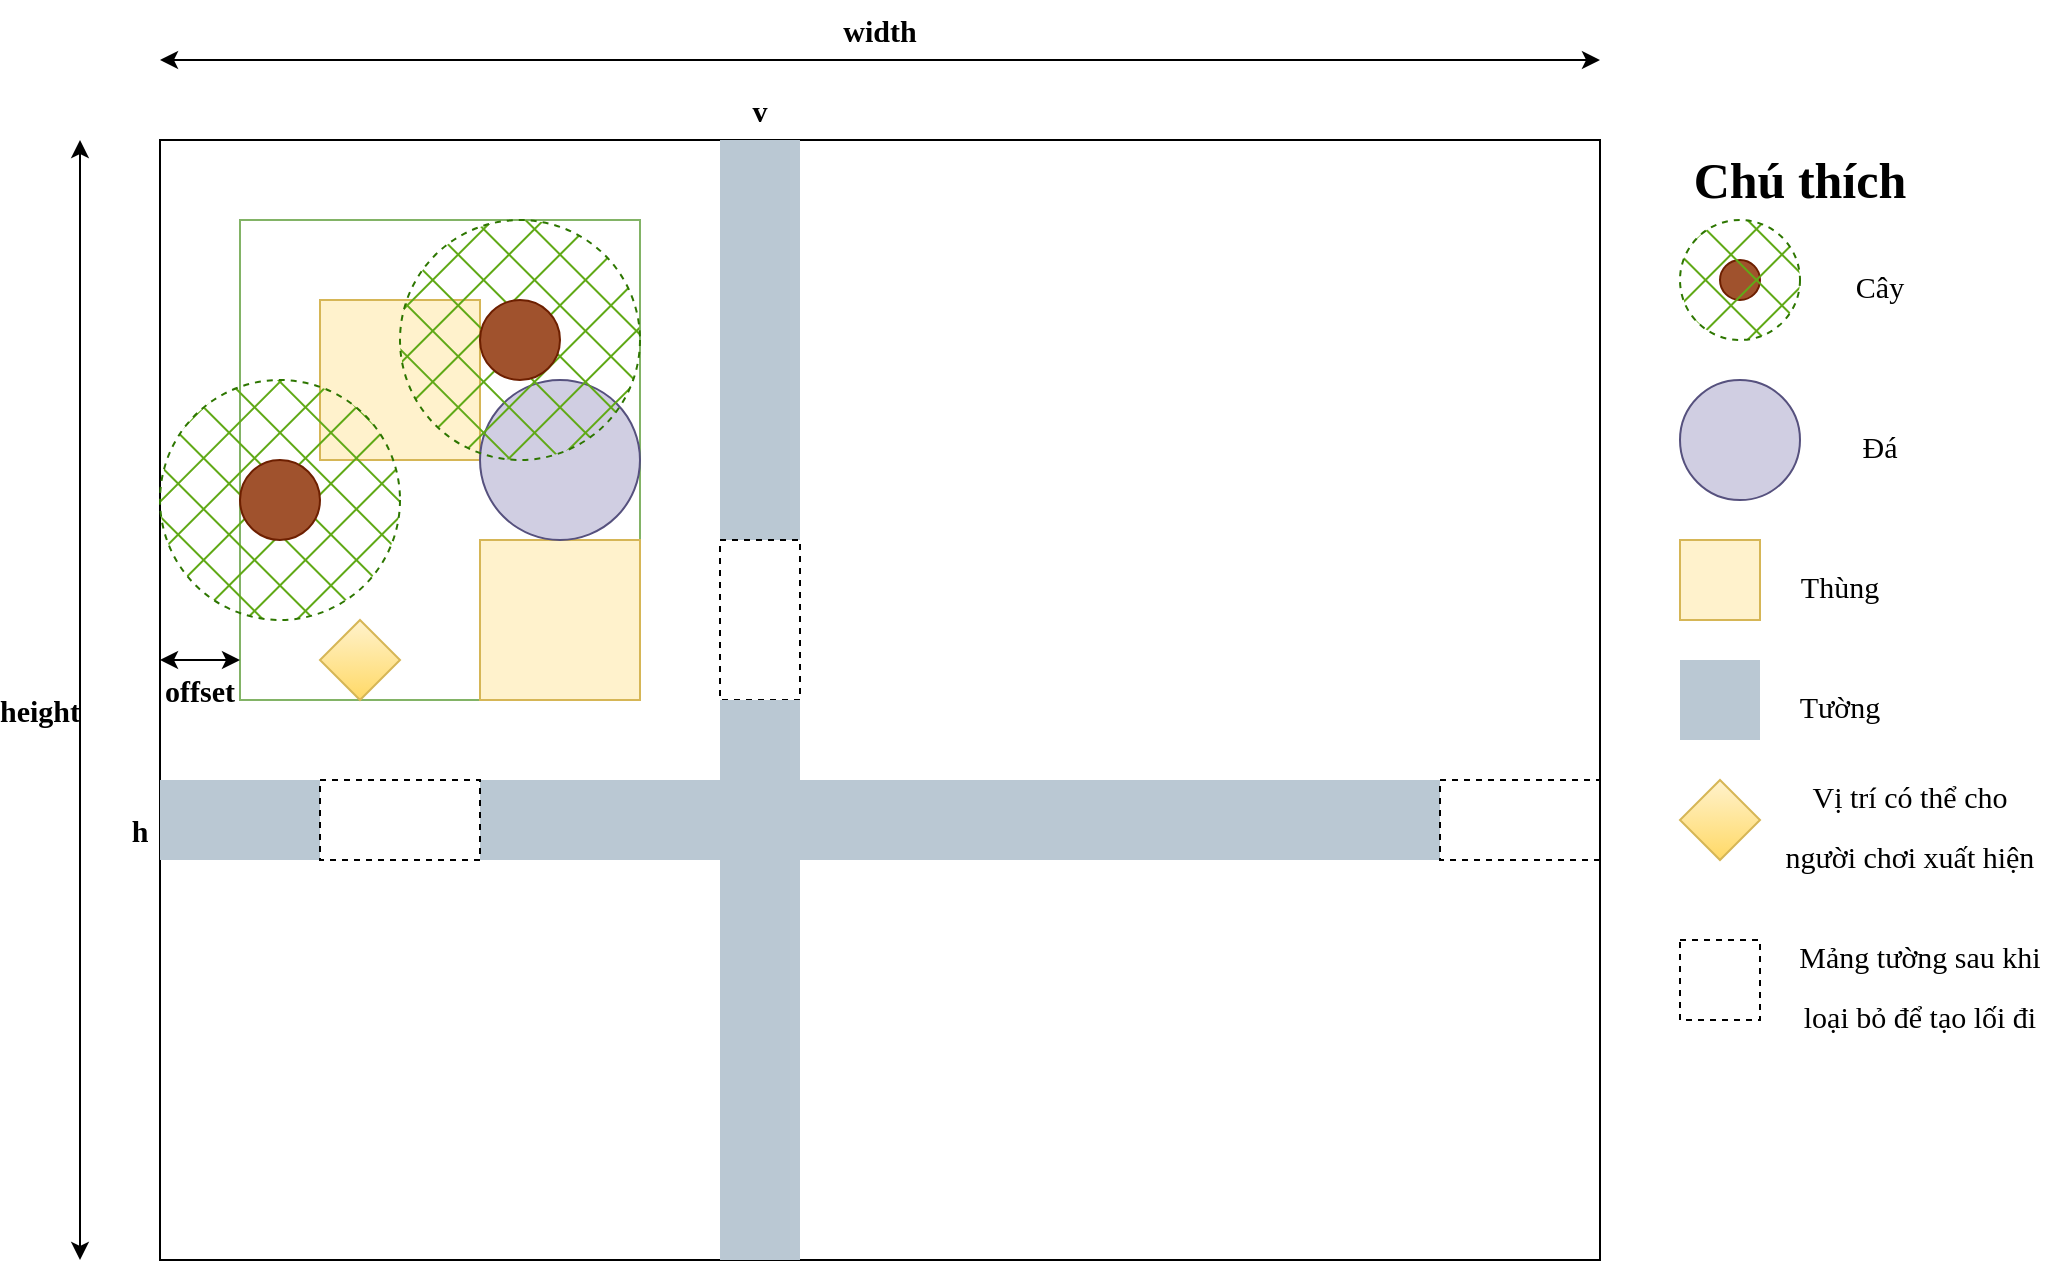 <mxfile version="21.3.5" type="github" pages="3">
  <diagram id="vzllP_Ep41e42BFPDRWu" name="Page-2">
    <mxGraphModel dx="1430" dy="770" grid="0" gridSize="10" guides="1" tooltips="1" connect="1" arrows="1" fold="1" page="0" pageScale="1" pageWidth="850" pageHeight="1100" background="none" math="0" shadow="0">
      <root>
        <mxCell id="0" />
        <mxCell id="1" parent="0" />
        <mxCell id="wyqYDlbluIopw4Qw9N9Z-13" value="" style="rounded=0;whiteSpace=wrap;html=1;fillColor=none;strokeColor=#82b366;" parent="1" vertex="1">
          <mxGeometry x="120" y="120" width="200" height="240" as="geometry" />
        </mxCell>
        <mxCell id="wyqYDlbluIopw4Qw9N9Z-2" value="" style="rounded=0;whiteSpace=wrap;html=1;fillColor=none;" parent="1" vertex="1">
          <mxGeometry x="80" y="80" width="720" height="560" as="geometry" />
        </mxCell>
        <mxCell id="wyqYDlbluIopw4Qw9N9Z-4" value="" style="endArrow=classic;startArrow=classic;html=1;rounded=0;" parent="1" edge="1">
          <mxGeometry width="50" height="50" relative="1" as="geometry">
            <mxPoint x="40" y="640" as="sourcePoint" />
            <mxPoint x="40" y="80" as="targetPoint" />
          </mxGeometry>
        </mxCell>
        <mxCell id="wyqYDlbluIopw4Qw9N9Z-5" value="" style="endArrow=classic;startArrow=classic;html=1;rounded=0;" parent="1" edge="1">
          <mxGeometry width="50" height="50" relative="1" as="geometry">
            <mxPoint x="80" y="40" as="sourcePoint" />
            <mxPoint x="800" y="40" as="targetPoint" />
          </mxGeometry>
        </mxCell>
        <mxCell id="wyqYDlbluIopw4Qw9N9Z-14" value="width" style="text;html=1;strokeColor=none;fillColor=none;align=center;verticalAlign=middle;whiteSpace=wrap;rounded=0;fontStyle=1;fontSize=15;fontFamily=Times New Roman;" parent="1" vertex="1">
          <mxGeometry x="410" y="10" width="60" height="30" as="geometry" />
        </mxCell>
        <mxCell id="wyqYDlbluIopw4Qw9N9Z-15" value="height" style="text;html=1;strokeColor=none;fillColor=none;align=center;verticalAlign=middle;whiteSpace=wrap;rounded=0;fontStyle=1;fontSize=15;fontFamily=Times New Roman;" parent="1" vertex="1">
          <mxGeometry y="350" width="40" height="30" as="geometry" />
        </mxCell>
        <mxCell id="wyqYDlbluIopw4Qw9N9Z-16" value="&lt;span&gt;v&lt;/span&gt;" style="text;html=1;strokeColor=none;fillColor=none;align=center;verticalAlign=middle;whiteSpace=wrap;rounded=0;fontSize=15;fontFamily=Times New Roman;fontStyle=1" parent="1" vertex="1">
          <mxGeometry x="350" y="50" width="60" height="30" as="geometry" />
        </mxCell>
        <mxCell id="wyqYDlbluIopw4Qw9N9Z-17" value="h" style="text;html=1;strokeColor=none;fillColor=none;align=center;verticalAlign=middle;whiteSpace=wrap;rounded=0;fontSize=15;fontStyle=1;fontFamily=Times New Roman;" parent="1" vertex="1">
          <mxGeometry x="60" y="410" width="20" height="30" as="geometry" />
        </mxCell>
        <mxCell id="wyqYDlbluIopw4Qw9N9Z-18" value="" style="rounded=0;whiteSpace=wrap;html=1;fontSize=15;fillColor=#fff2cc;strokeColor=#d6b656;" parent="1" vertex="1">
          <mxGeometry x="240" y="280" width="80" height="80" as="geometry" />
        </mxCell>
        <mxCell id="wyqYDlbluIopw4Qw9N9Z-20" value="" style="rounded=0;whiteSpace=wrap;html=1;fontFamily=Times New Roman;fontSize=20;fillColor=#bac8d3;strokeColor=none;" parent="1" vertex="1">
          <mxGeometry x="360" y="80" width="40" height="200" as="geometry" />
        </mxCell>
        <mxCell id="wyqYDlbluIopw4Qw9N9Z-21" value="" style="rounded=0;whiteSpace=wrap;html=1;fontFamily=Times New Roman;fontSize=20;fillColor=none;dashed=1;" parent="1" vertex="1">
          <mxGeometry x="360" y="280" width="40" height="80" as="geometry" />
        </mxCell>
        <mxCell id="wyqYDlbluIopw4Qw9N9Z-22" value="" style="rounded=0;whiteSpace=wrap;html=1;fontFamily=Times New Roman;fontSize=20;fillColor=#bac8d3;strokeColor=none;" parent="1" vertex="1">
          <mxGeometry x="360" y="360" width="40" height="280" as="geometry" />
        </mxCell>
        <mxCell id="wyqYDlbluIopw4Qw9N9Z-23" value="" style="rounded=0;whiteSpace=wrap;html=1;fontFamily=Times New Roman;fontSize=20;fillColor=#bac8d3;strokeColor=none;" parent="1" vertex="1">
          <mxGeometry x="80" y="400" width="80" height="40" as="geometry" />
        </mxCell>
        <mxCell id="wyqYDlbluIopw4Qw9N9Z-24" value="" style="rounded=0;whiteSpace=wrap;html=1;fontFamily=Times New Roman;fontSize=20;fillColor=#bac8d3;strokeColor=none;" parent="1" vertex="1">
          <mxGeometry x="240" y="400" width="480" height="40" as="geometry" />
        </mxCell>
        <mxCell id="wyqYDlbluIopw4Qw9N9Z-25" value="" style="rounded=0;whiteSpace=wrap;html=1;fontFamily=Times New Roman;fontSize=20;fillColor=none;dashed=1;" parent="1" vertex="1">
          <mxGeometry x="720" y="400" width="80" height="40" as="geometry" />
        </mxCell>
        <mxCell id="wyqYDlbluIopw4Qw9N9Z-26" value="" style="rounded=0;whiteSpace=wrap;html=1;fontFamily=Times New Roman;fontSize=20;fillColor=none;dashed=1;" parent="1" vertex="1">
          <mxGeometry x="160" y="400" width="80" height="40" as="geometry" />
        </mxCell>
        <mxCell id="wyqYDlbluIopw4Qw9N9Z-29" value="" style="rounded=0;whiteSpace=wrap;html=1;fontSize=15;fillColor=#fff2cc;strokeColor=#d6b656;" parent="1" vertex="1">
          <mxGeometry x="160" y="160" width="80" height="80" as="geometry" />
        </mxCell>
        <mxCell id="wyqYDlbluIopw4Qw9N9Z-32" value="" style="ellipse;whiteSpace=wrap;html=1;aspect=fixed;fillStyle=solid;fontFamily=Times New Roman;fontSize=20;fillColor=#d0cee2;strokeColor=#56517e;" parent="1" vertex="1">
          <mxGeometry x="240" y="200" width="80" height="80" as="geometry" />
        </mxCell>
        <mxCell id="wyqYDlbluIopw4Qw9N9Z-31" value="" style="ellipse;whiteSpace=wrap;html=1;aspect=fixed;dashed=1;fontFamily=Times New Roman;fontSize=20;fillColor=#60a917;fontColor=#ffffff;strokeColor=#2D7600;gradientColor=none;fillStyle=cross-hatch;" parent="1" vertex="1">
          <mxGeometry x="200" y="120" width="120" height="120" as="geometry" />
        </mxCell>
        <mxCell id="wyqYDlbluIopw4Qw9N9Z-28" value="" style="ellipse;whiteSpace=wrap;html=1;aspect=fixed;dashed=1;fontFamily=Times New Roman;fontSize=20;fillColor=#60a917;fontColor=#ffffff;strokeColor=#2D7600;fillStyle=cross-hatch;" parent="1" vertex="1">
          <mxGeometry x="80" y="200" width="120" height="120" as="geometry" />
        </mxCell>
        <mxCell id="wyqYDlbluIopw4Qw9N9Z-30" value="" style="ellipse;whiteSpace=wrap;html=1;aspect=fixed;fontFamily=Times New Roman;fontSize=20;fillColor=#a0522d;fontColor=#ffffff;strokeColor=#6D1F00;" parent="1" vertex="1">
          <mxGeometry x="240" y="160" width="40" height="40" as="geometry" />
        </mxCell>
        <mxCell id="wyqYDlbluIopw4Qw9N9Z-33" value="" style="rhombus;whiteSpace=wrap;html=1;fillStyle=solid;fontFamily=Times New Roman;fontSize=20;fillColor=#fff2cc;strokeColor=#d6b656;gradientColor=#ffd966;" parent="1" vertex="1">
          <mxGeometry x="160" y="320" width="40" height="40" as="geometry" />
        </mxCell>
        <mxCell id="wyqYDlbluIopw4Qw9N9Z-35" value="" style="ellipse;whiteSpace=wrap;html=1;aspect=fixed;fontFamily=Times New Roman;fontSize=20;fillColor=#a0522d;fontColor=#ffffff;strokeColor=#6D1F00;" parent="1" vertex="1">
          <mxGeometry x="860" y="140" width="20" height="20" as="geometry" />
        </mxCell>
        <mxCell id="wyqYDlbluIopw4Qw9N9Z-36" value="" style="ellipse;whiteSpace=wrap;html=1;aspect=fixed;dashed=1;fontFamily=Times New Roman;fontSize=20;fillColor=#60a917;fontColor=#ffffff;strokeColor=#2D7600;fillStyle=cross-hatch;" parent="1" vertex="1">
          <mxGeometry x="840" y="120" width="60" height="60" as="geometry" />
        </mxCell>
        <mxCell id="wyqYDlbluIopw4Qw9N9Z-37" value="" style="ellipse;whiteSpace=wrap;html=1;aspect=fixed;fillStyle=solid;fontFamily=Times New Roman;fontSize=20;fillColor=#d0cee2;strokeColor=#56517e;" parent="1" vertex="1">
          <mxGeometry x="840" y="200" width="60" height="60" as="geometry" />
        </mxCell>
        <mxCell id="wyqYDlbluIopw4Qw9N9Z-38" value="Chú thích" style="text;html=1;strokeColor=none;fillColor=none;align=center;verticalAlign=middle;whiteSpace=wrap;rounded=0;fillStyle=solid;fontFamily=Times New Roman;fontSize=25;fontStyle=1" parent="1" vertex="1">
          <mxGeometry x="840" y="80" width="120" height="40" as="geometry" />
        </mxCell>
        <mxCell id="wyqYDlbluIopw4Qw9N9Z-39" value="" style="rounded=0;whiteSpace=wrap;html=1;fontSize=15;fillColor=#fff2cc;strokeColor=#d6b656;" parent="1" vertex="1">
          <mxGeometry x="840" y="280" width="40" height="40" as="geometry" />
        </mxCell>
        <mxCell id="wyqYDlbluIopw4Qw9N9Z-40" value="" style="rhombus;whiteSpace=wrap;html=1;fillStyle=solid;fontFamily=Times New Roman;fontSize=20;fillColor=#fff2cc;strokeColor=#d6b656;gradientColor=#ffd966;" parent="1" vertex="1">
          <mxGeometry x="840" y="400" width="40" height="40" as="geometry" />
        </mxCell>
        <mxCell id="wyqYDlbluIopw4Qw9N9Z-41" value="" style="rounded=0;whiteSpace=wrap;html=1;fontFamily=Times New Roman;fontSize=20;fillColor=#bac8d3;strokeColor=none;" parent="1" vertex="1">
          <mxGeometry x="840" y="340" width="40" height="40" as="geometry" />
        </mxCell>
        <mxCell id="wyqYDlbluIopw4Qw9N9Z-44" value="" style="rounded=0;whiteSpace=wrap;html=1;fontFamily=Times New Roman;fontSize=20;fillColor=none;dashed=1;" parent="1" vertex="1">
          <mxGeometry x="840" y="480" width="40" height="40" as="geometry" />
        </mxCell>
        <mxCell id="wyqYDlbluIopw4Qw9N9Z-45" value="&lt;font style=&quot;font-size: 15px;&quot;&gt;Cây&lt;/font&gt;" style="text;html=1;strokeColor=none;fillColor=none;align=center;verticalAlign=middle;whiteSpace=wrap;rounded=0;fillStyle=solid;fontFamily=Times New Roman;fontSize=25;" parent="1" vertex="1">
          <mxGeometry x="910" y="135" width="60" height="30" as="geometry" />
        </mxCell>
        <mxCell id="wyqYDlbluIopw4Qw9N9Z-46" value="&lt;span style=&quot;font-size: 15px;&quot;&gt;Đá&lt;/span&gt;" style="text;html=1;strokeColor=none;fillColor=none;align=center;verticalAlign=middle;whiteSpace=wrap;rounded=0;fillStyle=solid;fontFamily=Times New Roman;fontSize=25;" parent="1" vertex="1">
          <mxGeometry x="910" y="215" width="60" height="30" as="geometry" />
        </mxCell>
        <mxCell id="wyqYDlbluIopw4Qw9N9Z-47" value="&lt;span style=&quot;font-size: 15px;&quot;&gt;Vị trí có thể cho người chơi xuất hiện&lt;/span&gt;" style="text;html=1;strokeColor=none;fillColor=none;align=center;verticalAlign=middle;whiteSpace=wrap;rounded=0;fillStyle=solid;fontFamily=Times New Roman;fontSize=25;" parent="1" vertex="1">
          <mxGeometry x="890" y="405" width="130" height="30" as="geometry" />
        </mxCell>
        <mxCell id="wyqYDlbluIopw4Qw9N9Z-48" value="&lt;font style=&quot;font-size: 15px;&quot;&gt;Thùng&lt;/font&gt;" style="text;html=1;strokeColor=none;fillColor=none;align=center;verticalAlign=middle;whiteSpace=wrap;rounded=0;fillStyle=solid;fontFamily=Times New Roman;fontSize=25;" parent="1" vertex="1">
          <mxGeometry x="890" y="285" width="60" height="30" as="geometry" />
        </mxCell>
        <mxCell id="wyqYDlbluIopw4Qw9N9Z-49" value="&lt;font style=&quot;font-size: 15px;&quot;&gt;Tường&lt;/font&gt;" style="text;html=1;strokeColor=none;fillColor=none;align=center;verticalAlign=middle;whiteSpace=wrap;rounded=0;fillStyle=solid;fontFamily=Times New Roman;fontSize=25;" parent="1" vertex="1">
          <mxGeometry x="890" y="345" width="60" height="30" as="geometry" />
        </mxCell>
        <mxCell id="wyqYDlbluIopw4Qw9N9Z-50" value="&lt;font style=&quot;font-size: 15px;&quot;&gt;Mảng tường sau khi loại bỏ để tạo lối đi&lt;/font&gt;" style="text;html=1;strokeColor=none;fillColor=none;align=center;verticalAlign=middle;whiteSpace=wrap;rounded=0;fillStyle=solid;fontFamily=Times New Roman;fontSize=25;" parent="1" vertex="1">
          <mxGeometry x="890" y="485" width="140" height="30" as="geometry" />
        </mxCell>
        <mxCell id="wyqYDlbluIopw4Qw9N9Z-27" value="" style="ellipse;whiteSpace=wrap;html=1;aspect=fixed;fontFamily=Times New Roman;fontSize=20;fillColor=#a0522d;fontColor=#ffffff;strokeColor=#6D1F00;" parent="1" vertex="1">
          <mxGeometry x="120" y="240" width="40" height="40" as="geometry" />
        </mxCell>
        <mxCell id="wyqYDlbluIopw4Qw9N9Z-51" value="" style="endArrow=classic;startArrow=classic;html=1;rounded=0;fontFamily=Times New Roman;fontSize=15;" parent="1" edge="1">
          <mxGeometry width="50" height="50" relative="1" as="geometry">
            <mxPoint x="80" y="340" as="sourcePoint" />
            <mxPoint x="120" y="340" as="targetPoint" />
          </mxGeometry>
        </mxCell>
        <mxCell id="wyqYDlbluIopw4Qw9N9Z-52" value="offset" style="text;html=1;strokeColor=none;fillColor=none;align=center;verticalAlign=middle;whiteSpace=wrap;rounded=0;fontStyle=1;fontSize=15;fontFamily=Times New Roman;" parent="1" vertex="1">
          <mxGeometry x="80" y="340" width="40" height="30" as="geometry" />
        </mxCell>
      </root>
    </mxGraphModel>
  </diagram>
  <diagram id="I6QAwalbuxM1T7jCyDW0" name="Page-3">
    <mxGraphModel dx="2074" dy="1116" grid="1" gridSize="10" guides="1" tooltips="1" connect="1" arrows="1" fold="1" page="1" pageScale="1" pageWidth="850" pageHeight="1100" math="0" shadow="0">
      <root>
        <mxCell id="0" />
        <mxCell id="1" parent="0" />
        <mxCell id="oAEYQyC1pePhQOALsR5Q-2" value="" style="rounded=0;whiteSpace=wrap;html=1;fillColor=#f8cecc;fillStyle=cross-hatch;strokeColor=#b85450;" parent="1" vertex="1">
          <mxGeometry x="80" y="480" width="520" height="360" as="geometry" />
        </mxCell>
        <mxCell id="u3MmYGaqtY7ZNG29OdMh-4" value="" style="rounded=0;whiteSpace=wrap;html=1;fillColor=#dae8fc;fillStyle=cross-hatch;strokeColor=#6c8ebf;" parent="1" vertex="1">
          <mxGeometry x="160" y="360" width="520" height="360" as="geometry" />
        </mxCell>
        <mxCell id="jOlmVAH7c86bE4nfms0q-1" value="" style="ellipse;whiteSpace=wrap;html=1;aspect=fixed;dashed=1;fontFamily=Times New Roman;fontSize=20;fillColor=#60a917;fontColor=#ffffff;strokeColor=#2D7600;fillStyle=cross-hatch;" parent="1" vertex="1">
          <mxGeometry x="440" y="360" width="120" height="120" as="geometry" />
        </mxCell>
        <mxCell id="jOlmVAH7c86bE4nfms0q-2" value="" style="ellipse;whiteSpace=wrap;html=1;aspect=fixed;fontFamily=Times New Roman;fontSize=20;fillColor=#a0522d;fontColor=#ffffff;strokeColor=#6D1F00;" parent="1" vertex="1">
          <mxGeometry x="480" y="400" width="40" height="40" as="geometry" />
        </mxCell>
        <mxCell id="RcwAdVjDqEWzxCX0yDSl-1" value="" style="rounded=0;whiteSpace=wrap;html=1;fontSize=15;fillColor=#fff2cc;strokeColor=#d6b656;" parent="1" vertex="1">
          <mxGeometry x="600" y="600" width="80" height="80" as="geometry" />
        </mxCell>
        <mxCell id="dPYOEHIgZN4KxPTbQtIQ-1" value="" style="rhombus;whiteSpace=wrap;html=1;fillStyle=solid;fontFamily=Times New Roman;fontSize=20;fillColor=#ffe6cc;strokeColor=#d79b00;" parent="1" vertex="1">
          <mxGeometry x="320" y="640" width="40" height="40" as="geometry" />
        </mxCell>
        <mxCell id="u3MmYGaqtY7ZNG29OdMh-1" value="" style="ellipse;whiteSpace=wrap;html=1;aspect=fixed;fillStyle=solid;fontFamily=Times New Roman;fontSize=20;fillColor=#d0cee2;strokeColor=#56517e;" parent="1" vertex="1">
          <mxGeometry x="160" y="680" width="80" height="80" as="geometry" />
        </mxCell>
        <mxCell id="u3MmYGaqtY7ZNG29OdMh-5" value="" style="rhombus;whiteSpace=wrap;html=1;fillStyle=solid;fontFamily=Times New Roman;fontSize=20;fillColor=#dae8fc;strokeColor=#6c8ebf;" parent="1" vertex="1">
          <mxGeometry x="400" y="520" width="40" height="40" as="geometry" />
        </mxCell>
        <mxCell id="u3MmYGaqtY7ZNG29OdMh-3" value="" style="ellipse;whiteSpace=wrap;html=1;aspect=fixed;dashed=1;fontFamily=Times New Roman;fontSize=20;fillColor=#60a917;fontColor=#ffffff;strokeColor=#2D7600;fillStyle=cross-hatch;" parent="1" vertex="1">
          <mxGeometry x="240" y="480" width="120" height="120" as="geometry" />
        </mxCell>
        <mxCell id="u3MmYGaqtY7ZNG29OdMh-2" value="" style="ellipse;whiteSpace=wrap;html=1;aspect=fixed;fontFamily=Times New Roman;fontSize=20;fillColor=#a0522d;fontColor=#ffffff;strokeColor=#6D1F00;" parent="1" vertex="1">
          <mxGeometry x="280" y="520" width="40" height="40" as="geometry" />
        </mxCell>
        <mxCell id="u3MmYGaqtY7ZNG29OdMh-6" value="P1" style="text;html=1;strokeColor=none;fillColor=none;align=center;verticalAlign=middle;whiteSpace=wrap;rounded=0;fillStyle=cross-hatch;" parent="1" vertex="1">
          <mxGeometry x="320" y="640" width="40" height="40" as="geometry" />
        </mxCell>
        <mxCell id="u3MmYGaqtY7ZNG29OdMh-7" value="P2" style="text;html=1;strokeColor=none;fillColor=none;align=center;verticalAlign=middle;whiteSpace=wrap;rounded=0;fillStyle=cross-hatch;" parent="1" vertex="1">
          <mxGeometry x="400" y="520" width="40" height="40" as="geometry" />
        </mxCell>
        <mxCell id="u3MmYGaqtY7ZNG29OdMh-8" value="C2" style="text;html=1;strokeColor=none;fillColor=none;align=center;verticalAlign=middle;whiteSpace=wrap;rounded=0;fillStyle=cross-hatch;" parent="1" vertex="1">
          <mxGeometry x="620" y="620" width="40" height="40" as="geometry" />
        </mxCell>
        <mxCell id="u3MmYGaqtY7ZNG29OdMh-9" value="S1" style="text;html=1;strokeColor=none;fillColor=none;align=center;verticalAlign=middle;whiteSpace=wrap;rounded=0;fillStyle=cross-hatch;" parent="1" vertex="1">
          <mxGeometry x="180" y="700" width="40" height="40" as="geometry" />
        </mxCell>
        <mxCell id="u3MmYGaqtY7ZNG29OdMh-10" value="T1" style="text;html=1;strokeColor=none;fillColor=none;align=center;verticalAlign=middle;whiteSpace=wrap;rounded=0;fillStyle=cross-hatch;" parent="1" vertex="1">
          <mxGeometry x="280" y="520" width="40" height="40" as="geometry" />
        </mxCell>
        <mxCell id="u3MmYGaqtY7ZNG29OdMh-11" value="T2" style="text;html=1;strokeColor=none;fillColor=none;align=center;verticalAlign=middle;whiteSpace=wrap;rounded=0;fillStyle=cross-hatch;" parent="1" vertex="1">
          <mxGeometry x="480" y="400" width="40" height="40" as="geometry" />
        </mxCell>
        <mxCell id="u3MmYGaqtY7ZNG29OdMh-13" value="" style="rounded=0;whiteSpace=wrap;html=1;fontSize=15;fillColor=#fff2cc;strokeColor=#d6b656;" parent="1" vertex="1">
          <mxGeometry x="360" y="760" width="80" height="80" as="geometry" />
        </mxCell>
        <mxCell id="u3MmYGaqtY7ZNG29OdMh-12" value="C1" style="text;html=1;strokeColor=none;fillColor=none;align=center;verticalAlign=middle;whiteSpace=wrap;rounded=0;fillStyle=cross-hatch;" parent="1" vertex="1">
          <mxGeometry x="380" y="780" width="40" height="40" as="geometry" />
        </mxCell>
      </root>
    </mxGraphModel>
  </diagram>
  <diagram id="GA9nhvKGupJfyhTcyRZ2" name="Page-4">
    <mxGraphModel dx="2474" dy="1116" grid="1" gridSize="10" guides="1" tooltips="1" connect="1" arrows="1" fold="1" page="0" pageScale="1" pageWidth="850" pageHeight="1100" math="0" shadow="0">
      <root>
        <mxCell id="0" />
        <mxCell id="1" parent="0" />
        <mxCell id="hPyrDilZrjslT5h4yj1i-1" value="" style="rounded=0;whiteSpace=wrap;html=1;fillColor=#f8cecc;strokeColor=#b85450;fillStyle=dashed;" parent="1" vertex="1">
          <mxGeometry x="40" y="80" width="360" height="280" as="geometry" />
        </mxCell>
        <mxCell id="Of-ogBxvVdT6R5mkcq1A-4" value="" style="rounded=0;whiteSpace=wrap;html=1;fillColor=#dae8fc;strokeColor=#6c8ebf;fillStyle=dashed;" parent="1" vertex="1">
          <mxGeometry x="-40" y="160" width="360" height="280" as="geometry" />
        </mxCell>
        <mxCell id="Of-ogBxvVdT6R5mkcq1A-2" value="P1" style="rhombus;whiteSpace=wrap;html=1;fillStyle=solid;fontFamily=Times New Roman;fontSize=20;fillColor=#dae8fc;strokeColor=#6c8ebf;gradientColor=none;" parent="1" vertex="1">
          <mxGeometry x="120" y="280" width="40" height="40" as="geometry" />
        </mxCell>
        <mxCell id="Of-ogBxvVdT6R5mkcq1A-3" value="" style="ellipse;whiteSpace=wrap;html=1;aspect=fixed;fontFamily=Times New Roman;fontSize=20;fillColor=#a0522d;fontColor=#ffffff;strokeColor=#6D1F00;" parent="1" vertex="1">
          <mxGeometry x="120" y="240" width="40" height="40" as="geometry" />
        </mxCell>
        <mxCell id="Of-ogBxvVdT6R5mkcq1A-1" value="" style="ellipse;whiteSpace=wrap;html=1;aspect=fixed;dashed=1;fontFamily=Times New Roman;fontSize=20;fillColor=#60a917;fontColor=#ffffff;strokeColor=#2D7600;fillStyle=cross-hatch;" parent="1" vertex="1">
          <mxGeometry x="80" y="200" width="120" height="120" as="geometry" />
        </mxCell>
        <mxCell id="hPyrDilZrjslT5h4yj1i-2" value="P2" style="rhombus;whiteSpace=wrap;html=1;fillStyle=solid;fontFamily=Times New Roman;fontSize=20;fillColor=#f8cecc;strokeColor=#b85450;" parent="1" vertex="1">
          <mxGeometry x="200" y="200" width="40" height="40" as="geometry" />
        </mxCell>
      </root>
    </mxGraphModel>
  </diagram>
</mxfile>
